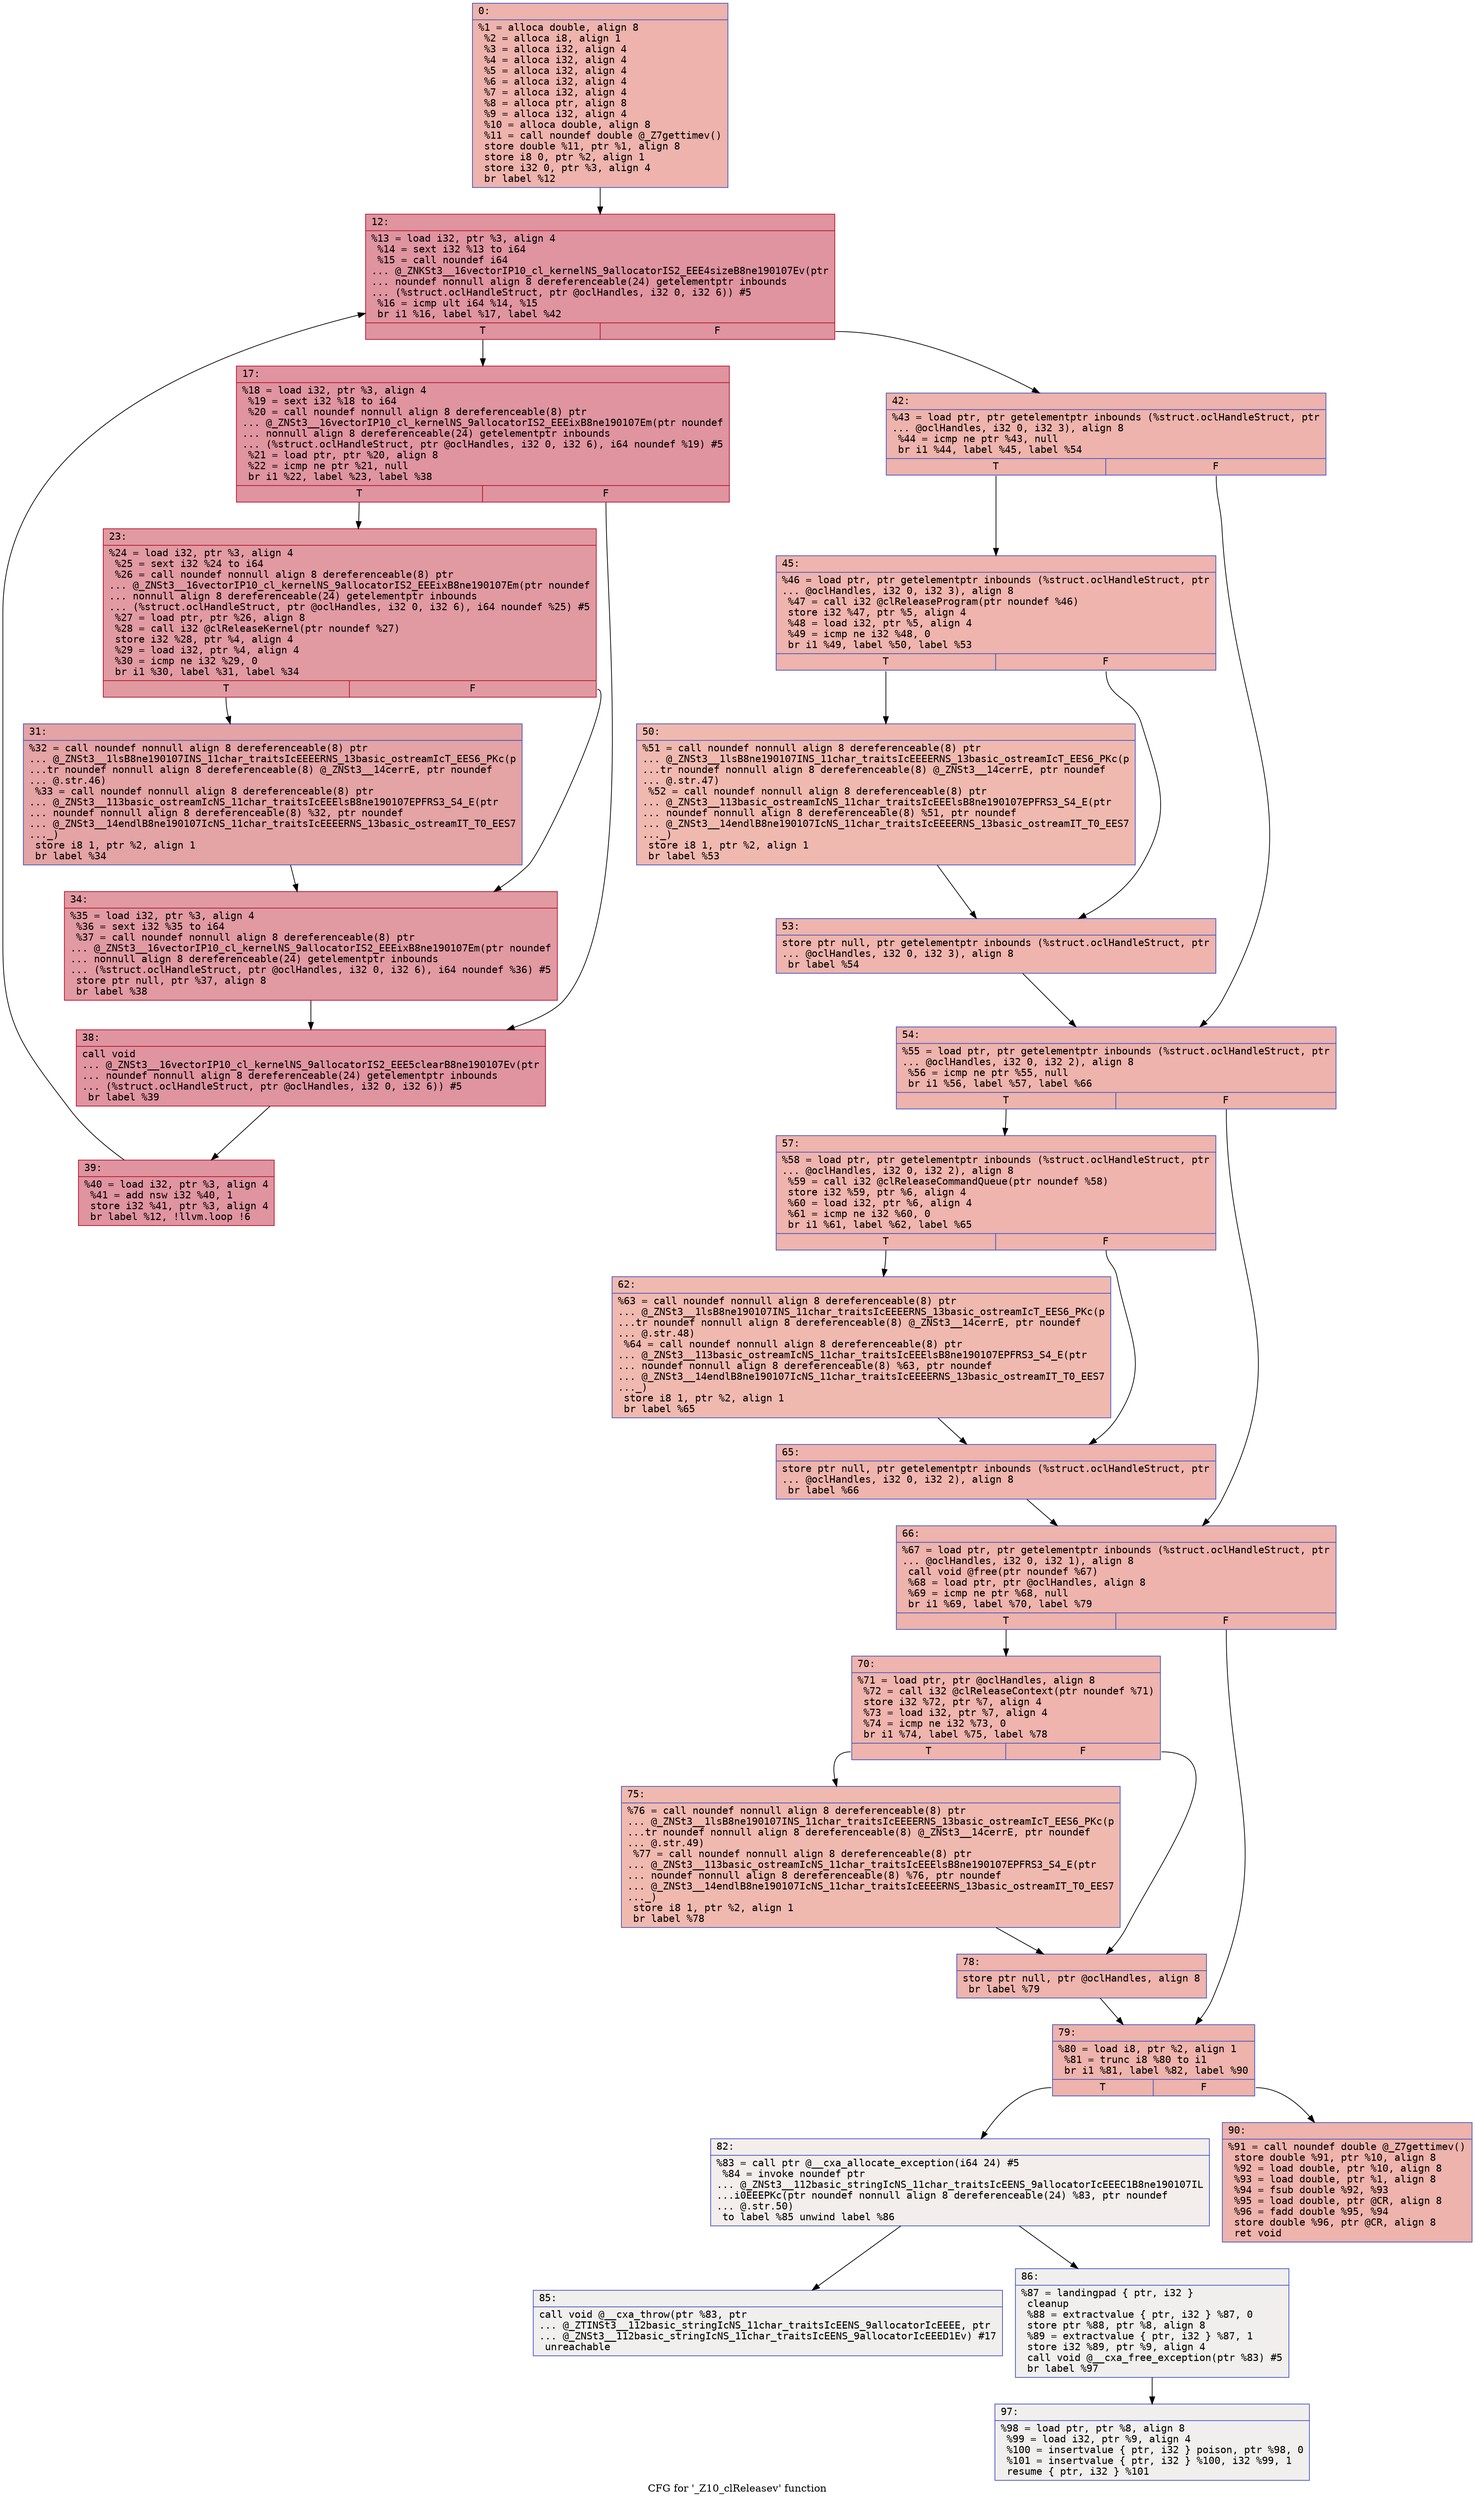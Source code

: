digraph "CFG for '_Z10_clReleasev' function" {
	label="CFG for '_Z10_clReleasev' function";

	Node0x600000d089b0 [shape=record,color="#3d50c3ff", style=filled, fillcolor="#d6524470" fontname="Courier",label="{0:\l|  %1 = alloca double, align 8\l  %2 = alloca i8, align 1\l  %3 = alloca i32, align 4\l  %4 = alloca i32, align 4\l  %5 = alloca i32, align 4\l  %6 = alloca i32, align 4\l  %7 = alloca i32, align 4\l  %8 = alloca ptr, align 8\l  %9 = alloca i32, align 4\l  %10 = alloca double, align 8\l  %11 = call noundef double @_Z7gettimev()\l  store double %11, ptr %1, align 8\l  store i8 0, ptr %2, align 1\l  store i32 0, ptr %3, align 4\l  br label %12\l}"];
	Node0x600000d089b0 -> Node0x600000d08a00[tooltip="0 -> 12\nProbability 100.00%" ];
	Node0x600000d08a00 [shape=record,color="#b70d28ff", style=filled, fillcolor="#b70d2870" fontname="Courier",label="{12:\l|  %13 = load i32, ptr %3, align 4\l  %14 = sext i32 %13 to i64\l  %15 = call noundef i64\l... @_ZNKSt3__16vectorIP10_cl_kernelNS_9allocatorIS2_EEE4sizeB8ne190107Ev(ptr\l... noundef nonnull align 8 dereferenceable(24) getelementptr inbounds\l... (%struct.oclHandleStruct, ptr @oclHandles, i32 0, i32 6)) #5\l  %16 = icmp ult i64 %14, %15\l  br i1 %16, label %17, label %42\l|{<s0>T|<s1>F}}"];
	Node0x600000d08a00:s0 -> Node0x600000d08a50[tooltip="12 -> 17\nProbability 96.88%" ];
	Node0x600000d08a00:s1 -> Node0x600000d08c30[tooltip="12 -> 42\nProbability 3.12%" ];
	Node0x600000d08a50 [shape=record,color="#b70d28ff", style=filled, fillcolor="#b70d2870" fontname="Courier",label="{17:\l|  %18 = load i32, ptr %3, align 4\l  %19 = sext i32 %18 to i64\l  %20 = call noundef nonnull align 8 dereferenceable(8) ptr\l... @_ZNSt3__16vectorIP10_cl_kernelNS_9allocatorIS2_EEEixB8ne190107Em(ptr noundef\l... nonnull align 8 dereferenceable(24) getelementptr inbounds\l... (%struct.oclHandleStruct, ptr @oclHandles, i32 0, i32 6), i64 noundef %19) #5\l  %21 = load ptr, ptr %20, align 8\l  %22 = icmp ne ptr %21, null\l  br i1 %22, label %23, label %38\l|{<s0>T|<s1>F}}"];
	Node0x600000d08a50:s0 -> Node0x600000d08aa0[tooltip="17 -> 23\nProbability 62.50%" ];
	Node0x600000d08a50:s1 -> Node0x600000d08b90[tooltip="17 -> 38\nProbability 37.50%" ];
	Node0x600000d08aa0 [shape=record,color="#b70d28ff", style=filled, fillcolor="#bb1b2c70" fontname="Courier",label="{23:\l|  %24 = load i32, ptr %3, align 4\l  %25 = sext i32 %24 to i64\l  %26 = call noundef nonnull align 8 dereferenceable(8) ptr\l... @_ZNSt3__16vectorIP10_cl_kernelNS_9allocatorIS2_EEEixB8ne190107Em(ptr noundef\l... nonnull align 8 dereferenceable(24) getelementptr inbounds\l... (%struct.oclHandleStruct, ptr @oclHandles, i32 0, i32 6), i64 noundef %25) #5\l  %27 = load ptr, ptr %26, align 8\l  %28 = call i32 @clReleaseKernel(ptr noundef %27)\l  store i32 %28, ptr %4, align 4\l  %29 = load i32, ptr %4, align 4\l  %30 = icmp ne i32 %29, 0\l  br i1 %30, label %31, label %34\l|{<s0>T|<s1>F}}"];
	Node0x600000d08aa0:s0 -> Node0x600000d08af0[tooltip="23 -> 31\nProbability 62.50%" ];
	Node0x600000d08aa0:s1 -> Node0x600000d08b40[tooltip="23 -> 34\nProbability 37.50%" ];
	Node0x600000d08af0 [shape=record,color="#3d50c3ff", style=filled, fillcolor="#c32e3170" fontname="Courier",label="{31:\l|  %32 = call noundef nonnull align 8 dereferenceable(8) ptr\l... @_ZNSt3__1lsB8ne190107INS_11char_traitsIcEEEERNS_13basic_ostreamIcT_EES6_PKc(p\l...tr noundef nonnull align 8 dereferenceable(8) @_ZNSt3__14cerrE, ptr noundef\l... @.str.46)\l  %33 = call noundef nonnull align 8 dereferenceable(8) ptr\l... @_ZNSt3__113basic_ostreamIcNS_11char_traitsIcEEElsB8ne190107EPFRS3_S4_E(ptr\l... noundef nonnull align 8 dereferenceable(8) %32, ptr noundef\l... @_ZNSt3__14endlB8ne190107IcNS_11char_traitsIcEEEERNS_13basic_ostreamIT_T0_EES7\l..._)\l  store i8 1, ptr %2, align 1\l  br label %34\l}"];
	Node0x600000d08af0 -> Node0x600000d08b40[tooltip="31 -> 34\nProbability 100.00%" ];
	Node0x600000d08b40 [shape=record,color="#b70d28ff", style=filled, fillcolor="#bb1b2c70" fontname="Courier",label="{34:\l|  %35 = load i32, ptr %3, align 4\l  %36 = sext i32 %35 to i64\l  %37 = call noundef nonnull align 8 dereferenceable(8) ptr\l... @_ZNSt3__16vectorIP10_cl_kernelNS_9allocatorIS2_EEEixB8ne190107Em(ptr noundef\l... nonnull align 8 dereferenceable(24) getelementptr inbounds\l... (%struct.oclHandleStruct, ptr @oclHandles, i32 0, i32 6), i64 noundef %36) #5\l  store ptr null, ptr %37, align 8\l  br label %38\l}"];
	Node0x600000d08b40 -> Node0x600000d08b90[tooltip="34 -> 38\nProbability 100.00%" ];
	Node0x600000d08b90 [shape=record,color="#b70d28ff", style=filled, fillcolor="#b70d2870" fontname="Courier",label="{38:\l|  call void\l... @_ZNSt3__16vectorIP10_cl_kernelNS_9allocatorIS2_EEE5clearB8ne190107Ev(ptr\l... noundef nonnull align 8 dereferenceable(24) getelementptr inbounds\l... (%struct.oclHandleStruct, ptr @oclHandles, i32 0, i32 6)) #5\l  br label %39\l}"];
	Node0x600000d08b90 -> Node0x600000d08be0[tooltip="38 -> 39\nProbability 100.00%" ];
	Node0x600000d08be0 [shape=record,color="#b70d28ff", style=filled, fillcolor="#b70d2870" fontname="Courier",label="{39:\l|  %40 = load i32, ptr %3, align 4\l  %41 = add nsw i32 %40, 1\l  store i32 %41, ptr %3, align 4\l  br label %12, !llvm.loop !6\l}"];
	Node0x600000d08be0 -> Node0x600000d08a00[tooltip="39 -> 12\nProbability 100.00%" ];
	Node0x600000d08c30 [shape=record,color="#3d50c3ff", style=filled, fillcolor="#d6524470" fontname="Courier",label="{42:\l|  %43 = load ptr, ptr getelementptr inbounds (%struct.oclHandleStruct, ptr\l... @oclHandles, i32 0, i32 3), align 8\l  %44 = icmp ne ptr %43, null\l  br i1 %44, label %45, label %54\l|{<s0>T|<s1>F}}"];
	Node0x600000d08c30:s0 -> Node0x600000d08c80[tooltip="42 -> 45\nProbability 62.50%" ];
	Node0x600000d08c30:s1 -> Node0x600000d08d70[tooltip="42 -> 54\nProbability 37.50%" ];
	Node0x600000d08c80 [shape=record,color="#3d50c3ff", style=filled, fillcolor="#d8564670" fontname="Courier",label="{45:\l|  %46 = load ptr, ptr getelementptr inbounds (%struct.oclHandleStruct, ptr\l... @oclHandles, i32 0, i32 3), align 8\l  %47 = call i32 @clReleaseProgram(ptr noundef %46)\l  store i32 %47, ptr %5, align 4\l  %48 = load i32, ptr %5, align 4\l  %49 = icmp ne i32 %48, 0\l  br i1 %49, label %50, label %53\l|{<s0>T|<s1>F}}"];
	Node0x600000d08c80:s0 -> Node0x600000d08cd0[tooltip="45 -> 50\nProbability 62.50%" ];
	Node0x600000d08c80:s1 -> Node0x600000d08d20[tooltip="45 -> 53\nProbability 37.50%" ];
	Node0x600000d08cd0 [shape=record,color="#3d50c3ff", style=filled, fillcolor="#de614d70" fontname="Courier",label="{50:\l|  %51 = call noundef nonnull align 8 dereferenceable(8) ptr\l... @_ZNSt3__1lsB8ne190107INS_11char_traitsIcEEEERNS_13basic_ostreamIcT_EES6_PKc(p\l...tr noundef nonnull align 8 dereferenceable(8) @_ZNSt3__14cerrE, ptr noundef\l... @.str.47)\l  %52 = call noundef nonnull align 8 dereferenceable(8) ptr\l... @_ZNSt3__113basic_ostreamIcNS_11char_traitsIcEEElsB8ne190107EPFRS3_S4_E(ptr\l... noundef nonnull align 8 dereferenceable(8) %51, ptr noundef\l... @_ZNSt3__14endlB8ne190107IcNS_11char_traitsIcEEEERNS_13basic_ostreamIT_T0_EES7\l..._)\l  store i8 1, ptr %2, align 1\l  br label %53\l}"];
	Node0x600000d08cd0 -> Node0x600000d08d20[tooltip="50 -> 53\nProbability 100.00%" ];
	Node0x600000d08d20 [shape=record,color="#3d50c3ff", style=filled, fillcolor="#d8564670" fontname="Courier",label="{53:\l|  store ptr null, ptr getelementptr inbounds (%struct.oclHandleStruct, ptr\l... @oclHandles, i32 0, i32 3), align 8\l  br label %54\l}"];
	Node0x600000d08d20 -> Node0x600000d08d70[tooltip="53 -> 54\nProbability 100.00%" ];
	Node0x600000d08d70 [shape=record,color="#3d50c3ff", style=filled, fillcolor="#d6524470" fontname="Courier",label="{54:\l|  %55 = load ptr, ptr getelementptr inbounds (%struct.oclHandleStruct, ptr\l... @oclHandles, i32 0, i32 2), align 8\l  %56 = icmp ne ptr %55, null\l  br i1 %56, label %57, label %66\l|{<s0>T|<s1>F}}"];
	Node0x600000d08d70:s0 -> Node0x600000d08dc0[tooltip="54 -> 57\nProbability 62.50%" ];
	Node0x600000d08d70:s1 -> Node0x600000d08eb0[tooltip="54 -> 66\nProbability 37.50%" ];
	Node0x600000d08dc0 [shape=record,color="#3d50c3ff", style=filled, fillcolor="#d8564670" fontname="Courier",label="{57:\l|  %58 = load ptr, ptr getelementptr inbounds (%struct.oclHandleStruct, ptr\l... @oclHandles, i32 0, i32 2), align 8\l  %59 = call i32 @clReleaseCommandQueue(ptr noundef %58)\l  store i32 %59, ptr %6, align 4\l  %60 = load i32, ptr %6, align 4\l  %61 = icmp ne i32 %60, 0\l  br i1 %61, label %62, label %65\l|{<s0>T|<s1>F}}"];
	Node0x600000d08dc0:s0 -> Node0x600000d08e10[tooltip="57 -> 62\nProbability 62.50%" ];
	Node0x600000d08dc0:s1 -> Node0x600000d08e60[tooltip="57 -> 65\nProbability 37.50%" ];
	Node0x600000d08e10 [shape=record,color="#3d50c3ff", style=filled, fillcolor="#de614d70" fontname="Courier",label="{62:\l|  %63 = call noundef nonnull align 8 dereferenceable(8) ptr\l... @_ZNSt3__1lsB8ne190107INS_11char_traitsIcEEEERNS_13basic_ostreamIcT_EES6_PKc(p\l...tr noundef nonnull align 8 dereferenceable(8) @_ZNSt3__14cerrE, ptr noundef\l... @.str.48)\l  %64 = call noundef nonnull align 8 dereferenceable(8) ptr\l... @_ZNSt3__113basic_ostreamIcNS_11char_traitsIcEEElsB8ne190107EPFRS3_S4_E(ptr\l... noundef nonnull align 8 dereferenceable(8) %63, ptr noundef\l... @_ZNSt3__14endlB8ne190107IcNS_11char_traitsIcEEEERNS_13basic_ostreamIT_T0_EES7\l..._)\l  store i8 1, ptr %2, align 1\l  br label %65\l}"];
	Node0x600000d08e10 -> Node0x600000d08e60[tooltip="62 -> 65\nProbability 100.00%" ];
	Node0x600000d08e60 [shape=record,color="#3d50c3ff", style=filled, fillcolor="#d8564670" fontname="Courier",label="{65:\l|  store ptr null, ptr getelementptr inbounds (%struct.oclHandleStruct, ptr\l... @oclHandles, i32 0, i32 2), align 8\l  br label %66\l}"];
	Node0x600000d08e60 -> Node0x600000d08eb0[tooltip="65 -> 66\nProbability 100.00%" ];
	Node0x600000d08eb0 [shape=record,color="#3d50c3ff", style=filled, fillcolor="#d6524470" fontname="Courier",label="{66:\l|  %67 = load ptr, ptr getelementptr inbounds (%struct.oclHandleStruct, ptr\l... @oclHandles, i32 0, i32 1), align 8\l  call void @free(ptr noundef %67)\l  %68 = load ptr, ptr @oclHandles, align 8\l  %69 = icmp ne ptr %68, null\l  br i1 %69, label %70, label %79\l|{<s0>T|<s1>F}}"];
	Node0x600000d08eb0:s0 -> Node0x600000d08f00[tooltip="66 -> 70\nProbability 62.50%" ];
	Node0x600000d08eb0:s1 -> Node0x600000d08ff0[tooltip="66 -> 79\nProbability 37.50%" ];
	Node0x600000d08f00 [shape=record,color="#3d50c3ff", style=filled, fillcolor="#d8564670" fontname="Courier",label="{70:\l|  %71 = load ptr, ptr @oclHandles, align 8\l  %72 = call i32 @clReleaseContext(ptr noundef %71)\l  store i32 %72, ptr %7, align 4\l  %73 = load i32, ptr %7, align 4\l  %74 = icmp ne i32 %73, 0\l  br i1 %74, label %75, label %78\l|{<s0>T|<s1>F}}"];
	Node0x600000d08f00:s0 -> Node0x600000d08f50[tooltip="70 -> 75\nProbability 62.50%" ];
	Node0x600000d08f00:s1 -> Node0x600000d08fa0[tooltip="70 -> 78\nProbability 37.50%" ];
	Node0x600000d08f50 [shape=record,color="#3d50c3ff", style=filled, fillcolor="#de614d70" fontname="Courier",label="{75:\l|  %76 = call noundef nonnull align 8 dereferenceable(8) ptr\l... @_ZNSt3__1lsB8ne190107INS_11char_traitsIcEEEERNS_13basic_ostreamIcT_EES6_PKc(p\l...tr noundef nonnull align 8 dereferenceable(8) @_ZNSt3__14cerrE, ptr noundef\l... @.str.49)\l  %77 = call noundef nonnull align 8 dereferenceable(8) ptr\l... @_ZNSt3__113basic_ostreamIcNS_11char_traitsIcEEElsB8ne190107EPFRS3_S4_E(ptr\l... noundef nonnull align 8 dereferenceable(8) %76, ptr noundef\l... @_ZNSt3__14endlB8ne190107IcNS_11char_traitsIcEEEERNS_13basic_ostreamIT_T0_EES7\l..._)\l  store i8 1, ptr %2, align 1\l  br label %78\l}"];
	Node0x600000d08f50 -> Node0x600000d08fa0[tooltip="75 -> 78\nProbability 100.00%" ];
	Node0x600000d08fa0 [shape=record,color="#3d50c3ff", style=filled, fillcolor="#d8564670" fontname="Courier",label="{78:\l|  store ptr null, ptr @oclHandles, align 8\l  br label %79\l}"];
	Node0x600000d08fa0 -> Node0x600000d08ff0[tooltip="78 -> 79\nProbability 100.00%" ];
	Node0x600000d08ff0 [shape=record,color="#3d50c3ff", style=filled, fillcolor="#d6524470" fontname="Courier",label="{79:\l|  %80 = load i8, ptr %2, align 1\l  %81 = trunc i8 %80 to i1\l  br i1 %81, label %82, label %90\l|{<s0>T|<s1>F}}"];
	Node0x600000d08ff0:s0 -> Node0x600000d09040[tooltip="79 -> 82\nProbability 0.00%" ];
	Node0x600000d08ff0:s1 -> Node0x600000d09130[tooltip="79 -> 90\nProbability 100.00%" ];
	Node0x600000d09040 [shape=record,color="#3d50c3ff", style=filled, fillcolor="#e5d8d170" fontname="Courier",label="{82:\l|  %83 = call ptr @__cxa_allocate_exception(i64 24) #5\l  %84 = invoke noundef ptr\l... @_ZNSt3__112basic_stringIcNS_11char_traitsIcEENS_9allocatorIcEEEC1B8ne190107IL\l...i0EEEPKc(ptr noundef nonnull align 8 dereferenceable(24) %83, ptr noundef\l... @.str.50)\l          to label %85 unwind label %86\l}"];
	Node0x600000d09040 -> Node0x600000d09090[tooltip="82 -> 85\nProbability 50.00%" ];
	Node0x600000d09040 -> Node0x600000d090e0[tooltip="82 -> 86\nProbability 50.00%" ];
	Node0x600000d09090 [shape=record,color="#3d50c3ff", style=filled, fillcolor="#e0dbd870" fontname="Courier",label="{85:\l|  call void @__cxa_throw(ptr %83, ptr\l... @_ZTINSt3__112basic_stringIcNS_11char_traitsIcEENS_9allocatorIcEEEE, ptr\l... @_ZNSt3__112basic_stringIcNS_11char_traitsIcEENS_9allocatorIcEEED1Ev) #17\l  unreachable\l}"];
	Node0x600000d090e0 [shape=record,color="#3d50c3ff", style=filled, fillcolor="#e0dbd870" fontname="Courier",label="{86:\l|  %87 = landingpad \{ ptr, i32 \}\l          cleanup\l  %88 = extractvalue \{ ptr, i32 \} %87, 0\l  store ptr %88, ptr %8, align 8\l  %89 = extractvalue \{ ptr, i32 \} %87, 1\l  store i32 %89, ptr %9, align 4\l  call void @__cxa_free_exception(ptr %83) #5\l  br label %97\l}"];
	Node0x600000d090e0 -> Node0x600000d09180[tooltip="86 -> 97\nProbability 100.00%" ];
	Node0x600000d09130 [shape=record,color="#3d50c3ff", style=filled, fillcolor="#d6524470" fontname="Courier",label="{90:\l|  %91 = call noundef double @_Z7gettimev()\l  store double %91, ptr %10, align 8\l  %92 = load double, ptr %10, align 8\l  %93 = load double, ptr %1, align 8\l  %94 = fsub double %92, %93\l  %95 = load double, ptr @CR, align 8\l  %96 = fadd double %95, %94\l  store double %96, ptr @CR, align 8\l  ret void\l}"];
	Node0x600000d09180 [shape=record,color="#3d50c3ff", style=filled, fillcolor="#e0dbd870" fontname="Courier",label="{97:\l|  %98 = load ptr, ptr %8, align 8\l  %99 = load i32, ptr %9, align 4\l  %100 = insertvalue \{ ptr, i32 \} poison, ptr %98, 0\l  %101 = insertvalue \{ ptr, i32 \} %100, i32 %99, 1\l  resume \{ ptr, i32 \} %101\l}"];
}
